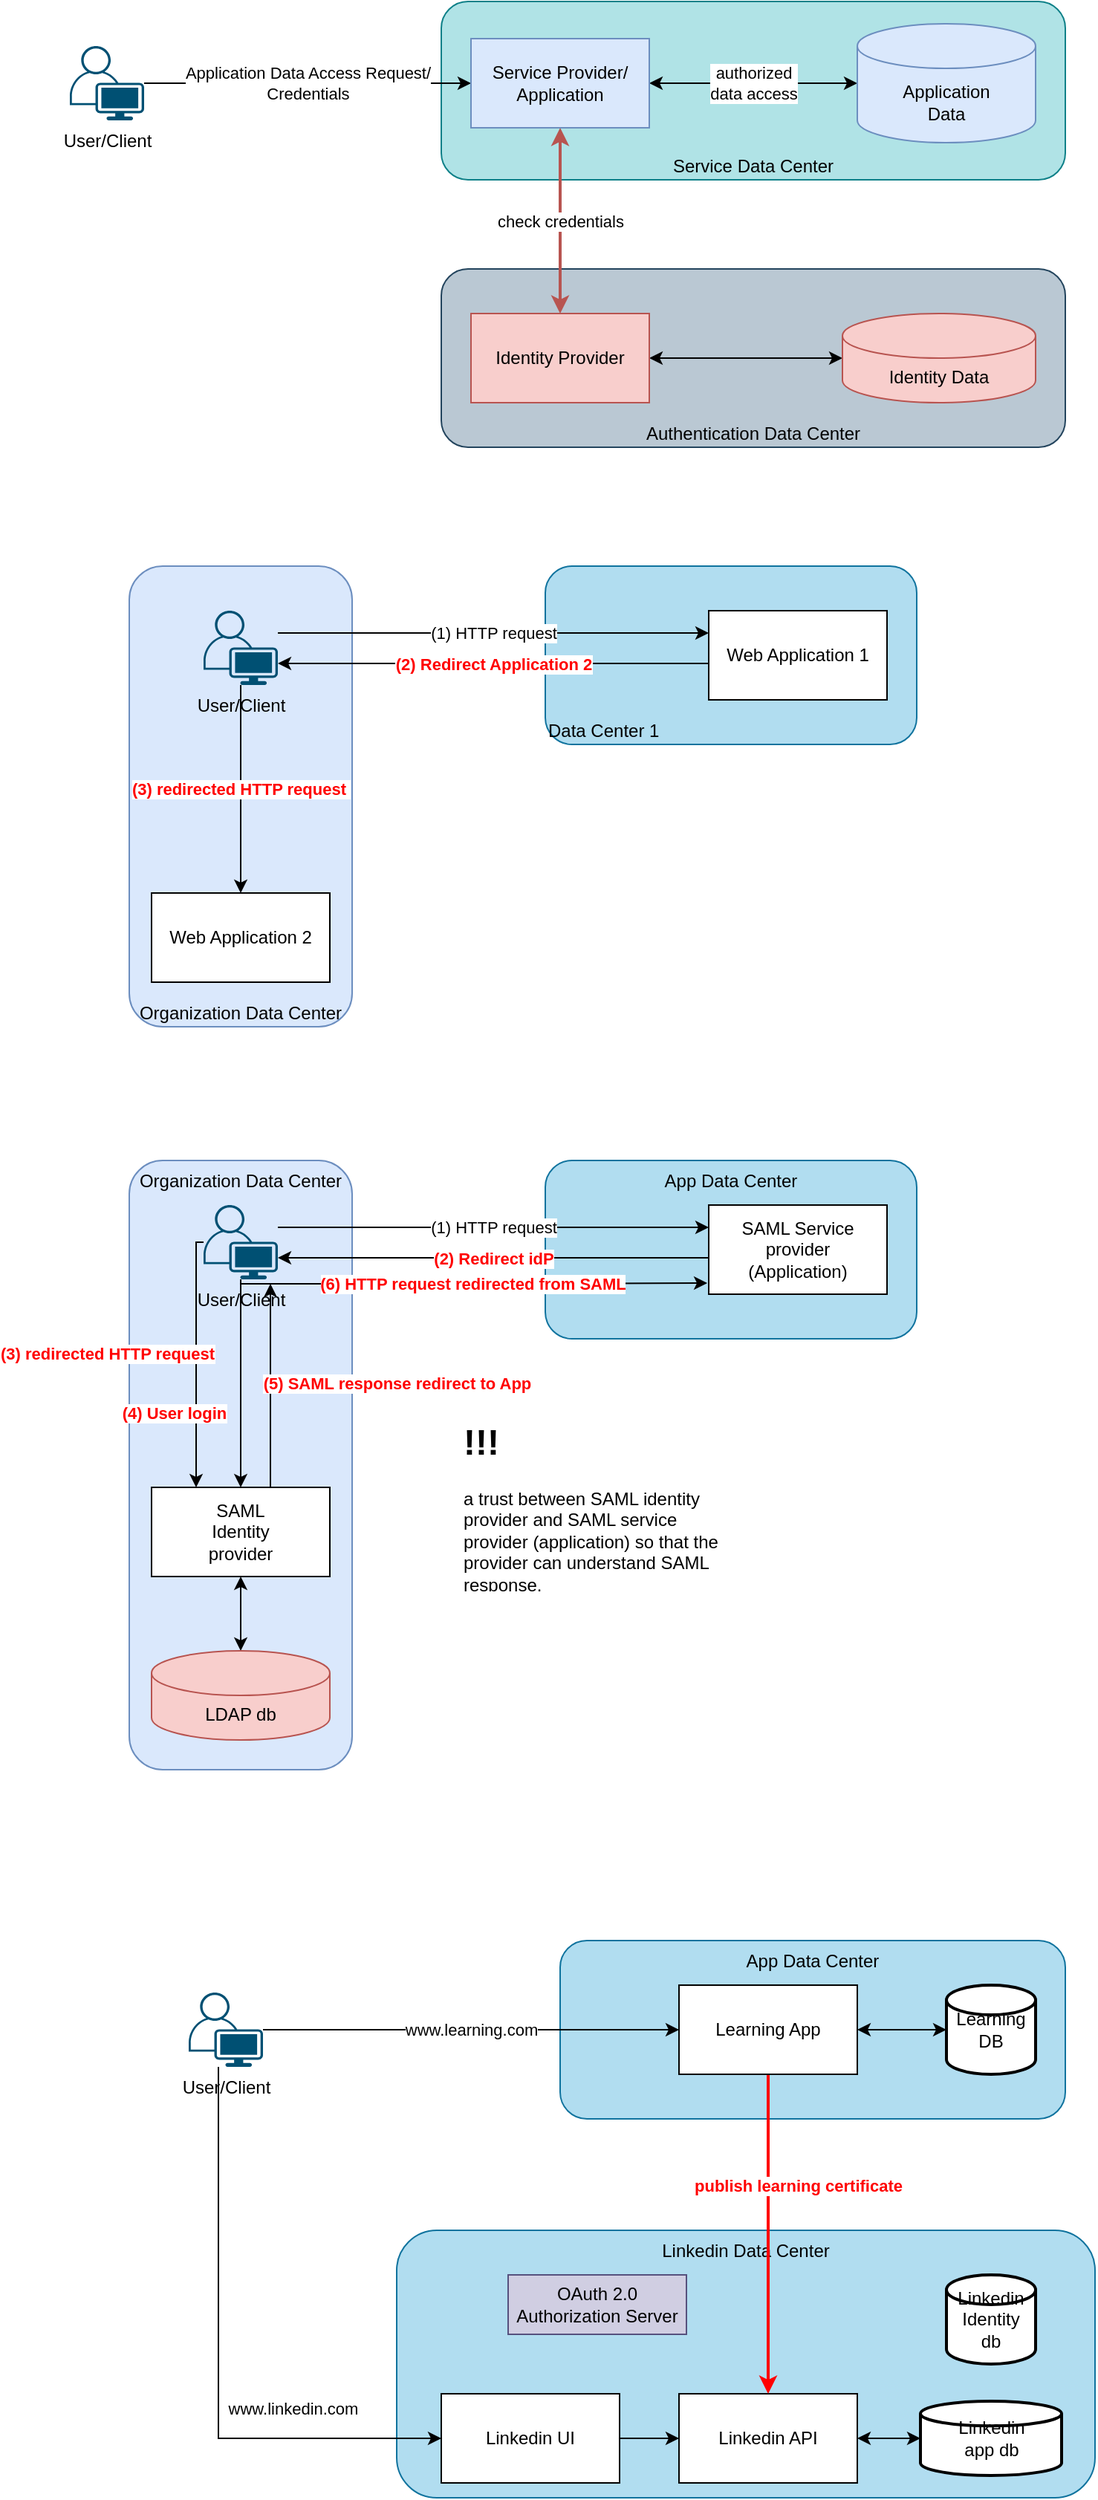 <mxfile version="21.7.5" type="device" pages="2">
  <diagram name="Page-1" id="o_UKtq4EXCgfmyv61EWB">
    <mxGraphModel dx="954" dy="592" grid="1" gridSize="10" guides="1" tooltips="1" connect="1" arrows="1" fold="1" page="1" pageScale="1" pageWidth="850" pageHeight="1100" math="0" shadow="0">
      <root>
        <mxCell id="0" />
        <mxCell id="1" parent="0" />
        <mxCell id="PxDoI1PUcP5NgiqhRPwL-16" value="Linkedin Data Center" style="rounded=1;whiteSpace=wrap;html=1;fillColor=#b1ddf0;strokeColor=#10739e;verticalAlign=top;align=center;" vertex="1" parent="1">
          <mxGeometry x="330" y="1520" width="470" height="180" as="geometry" />
        </mxCell>
        <mxCell id="PxDoI1PUcP5NgiqhRPwL-12" value="App Data Center" style="rounded=1;whiteSpace=wrap;html=1;fillColor=#b1ddf0;strokeColor=#10739e;verticalAlign=top;align=center;" vertex="1" parent="1">
          <mxGeometry x="440" y="1325" width="340" height="120" as="geometry" />
        </mxCell>
        <mxCell id="m4Xngc8BHBEE5lB-nZ08-15" value="Data Center 1" style="rounded=1;whiteSpace=wrap;html=1;fillColor=#b1ddf0;strokeColor=#10739e;verticalAlign=bottom;align=left;" parent="1" vertex="1">
          <mxGeometry x="430" y="400" width="250" height="120" as="geometry" />
        </mxCell>
        <mxCell id="m4Xngc8BHBEE5lB-nZ08-13" value="Organization Data Center" style="rounded=1;whiteSpace=wrap;html=1;fillColor=#dae8fc;strokeColor=#6c8ebf;verticalAlign=bottom;" parent="1" vertex="1">
          <mxGeometry x="150" y="400" width="150" height="310" as="geometry" />
        </mxCell>
        <mxCell id="m4Xngc8BHBEE5lB-nZ08-11" value="Authentication Data Center" style="rounded=1;whiteSpace=wrap;html=1;verticalAlign=bottom;fillColor=#bac8d3;strokeColor=#23445d;" parent="1" vertex="1">
          <mxGeometry x="360" y="200" width="420" height="120" as="geometry" />
        </mxCell>
        <mxCell id="m4Xngc8BHBEE5lB-nZ08-10" value="Service Data Center" style="rounded=1;whiteSpace=wrap;html=1;verticalAlign=bottom;fillColor=#b0e3e6;strokeColor=#0e8088;" parent="1" vertex="1">
          <mxGeometry x="360" y="20" width="420" height="120" as="geometry" />
        </mxCell>
        <mxCell id="m4Xngc8BHBEE5lB-nZ08-3" value="Application Data Access Request/&lt;br&gt;Credentials" style="edgeStyle=orthogonalEdgeStyle;rounded=0;orthogonalLoop=1;jettySize=auto;html=1;entryX=0;entryY=0.5;entryDx=0;entryDy=0;" parent="1" source="m4Xngc8BHBEE5lB-nZ08-1" target="m4Xngc8BHBEE5lB-nZ08-2" edge="1">
          <mxGeometry relative="1" as="geometry" />
        </mxCell>
        <mxCell id="m4Xngc8BHBEE5lB-nZ08-1" value="User/Client" style="points=[[0.35,0,0],[0.98,0.51,0],[1,0.71,0],[0.67,1,0],[0,0.795,0],[0,0.65,0]];verticalLabelPosition=bottom;sketch=0;html=1;verticalAlign=top;aspect=fixed;align=center;pointerEvents=1;shape=mxgraph.cisco19.user;fillColor=#005073;strokeColor=none;" parent="1" vertex="1">
          <mxGeometry x="110" y="50" width="50" height="50" as="geometry" />
        </mxCell>
        <mxCell id="m4Xngc8BHBEE5lB-nZ08-7" value="check credentials" style="edgeStyle=orthogonalEdgeStyle;rounded=0;orthogonalLoop=1;jettySize=auto;html=1;entryX=0.5;entryY=0;entryDx=0;entryDy=0;startArrow=classic;startFill=1;strokeWidth=2;fillColor=#f8cecc;strokeColor=#b85450;" parent="1" source="m4Xngc8BHBEE5lB-nZ08-2" target="m4Xngc8BHBEE5lB-nZ08-4" edge="1">
          <mxGeometry relative="1" as="geometry" />
        </mxCell>
        <mxCell id="m4Xngc8BHBEE5lB-nZ08-9" value="authorized&lt;br&gt;data access" style="edgeStyle=orthogonalEdgeStyle;rounded=0;orthogonalLoop=1;jettySize=auto;html=1;entryX=0;entryY=0.5;entryDx=0;entryDy=0;entryPerimeter=0;startArrow=classic;startFill=1;" parent="1" source="m4Xngc8BHBEE5lB-nZ08-2" target="m4Xngc8BHBEE5lB-nZ08-8" edge="1">
          <mxGeometry relative="1" as="geometry" />
        </mxCell>
        <mxCell id="m4Xngc8BHBEE5lB-nZ08-2" value="Service Provider/&lt;br&gt;Application" style="rounded=0;whiteSpace=wrap;html=1;fillColor=#dae8fc;strokeColor=#6c8ebf;" parent="1" vertex="1">
          <mxGeometry x="380" y="45" width="120" height="60" as="geometry" />
        </mxCell>
        <mxCell id="m4Xngc8BHBEE5lB-nZ08-6" style="edgeStyle=orthogonalEdgeStyle;rounded=0;orthogonalLoop=1;jettySize=auto;html=1;startArrow=classic;startFill=1;" parent="1" source="m4Xngc8BHBEE5lB-nZ08-4" target="m4Xngc8BHBEE5lB-nZ08-5" edge="1">
          <mxGeometry relative="1" as="geometry" />
        </mxCell>
        <mxCell id="m4Xngc8BHBEE5lB-nZ08-4" value="Identity Provider" style="rounded=0;whiteSpace=wrap;html=1;fillColor=#f8cecc;strokeColor=#b85450;" parent="1" vertex="1">
          <mxGeometry x="380" y="230" width="120" height="60" as="geometry" />
        </mxCell>
        <mxCell id="m4Xngc8BHBEE5lB-nZ08-5" value="Identity Data" style="shape=cylinder3;whiteSpace=wrap;html=1;boundedLbl=1;backgroundOutline=1;size=15;fillColor=#f8cecc;strokeColor=#b85450;" parent="1" vertex="1">
          <mxGeometry x="630" y="230" width="130" height="60" as="geometry" />
        </mxCell>
        <mxCell id="m4Xngc8BHBEE5lB-nZ08-8" value="Application&lt;br&gt;Data" style="shape=cylinder3;whiteSpace=wrap;html=1;boundedLbl=1;backgroundOutline=1;size=15;fillColor=#dae8fc;strokeColor=#6c8ebf;" parent="1" vertex="1">
          <mxGeometry x="640" y="35" width="120" height="80" as="geometry" />
        </mxCell>
        <mxCell id="m4Xngc8BHBEE5lB-nZ08-17" value="(1) HTTP request" style="edgeStyle=orthogonalEdgeStyle;rounded=0;orthogonalLoop=1;jettySize=auto;html=1;entryX=0;entryY=0.25;entryDx=0;entryDy=0;" parent="1" source="m4Xngc8BHBEE5lB-nZ08-12" target="m4Xngc8BHBEE5lB-nZ08-16" edge="1">
          <mxGeometry relative="1" as="geometry">
            <Array as="points">
              <mxPoint x="330" y="445" />
              <mxPoint x="330" y="445" />
            </Array>
          </mxGeometry>
        </mxCell>
        <mxCell id="m4Xngc8BHBEE5lB-nZ08-19" value="&lt;font color=&quot;#ff0000&quot;&gt;&lt;b&gt;(3) redirected HTTP request&amp;nbsp;&lt;/b&gt;&lt;/font&gt;" style="edgeStyle=orthogonalEdgeStyle;rounded=0;orthogonalLoop=1;jettySize=auto;html=1;entryX=0.5;entryY=0;entryDx=0;entryDy=0;" parent="1" source="m4Xngc8BHBEE5lB-nZ08-12" target="m4Xngc8BHBEE5lB-nZ08-14" edge="1">
          <mxGeometry relative="1" as="geometry">
            <mxPoint as="offset" />
          </mxGeometry>
        </mxCell>
        <mxCell id="m4Xngc8BHBEE5lB-nZ08-12" value="User/Client" style="points=[[0.35,0,0],[0.98,0.51,0],[1,0.71,0],[0.67,1,0],[0,0.795,0],[0,0.65,0]];verticalLabelPosition=bottom;sketch=0;html=1;verticalAlign=top;aspect=fixed;align=center;pointerEvents=1;shape=mxgraph.cisco19.user;fillColor=#005073;strokeColor=none;" parent="1" vertex="1">
          <mxGeometry x="200" y="430" width="50" height="50" as="geometry" />
        </mxCell>
        <mxCell id="m4Xngc8BHBEE5lB-nZ08-14" value="Web Application 2" style="rounded=0;whiteSpace=wrap;html=1;" parent="1" vertex="1">
          <mxGeometry x="165" y="620" width="120" height="60" as="geometry" />
        </mxCell>
        <mxCell id="m4Xngc8BHBEE5lB-nZ08-18" value="&lt;b&gt;&lt;font color=&quot;#ff0000&quot;&gt;(2) Redirect Application 2&lt;/font&gt;&lt;/b&gt;" style="edgeStyle=orthogonalEdgeStyle;rounded=0;orthogonalLoop=1;jettySize=auto;html=1;entryX=1;entryY=0.71;entryDx=0;entryDy=0;entryPerimeter=0;" parent="1" source="m4Xngc8BHBEE5lB-nZ08-16" target="m4Xngc8BHBEE5lB-nZ08-12" edge="1">
          <mxGeometry relative="1" as="geometry">
            <Array as="points">
              <mxPoint x="395" y="466" />
            </Array>
          </mxGeometry>
        </mxCell>
        <mxCell id="m4Xngc8BHBEE5lB-nZ08-16" value="Web Application 1" style="rounded=0;whiteSpace=wrap;html=1;" parent="1" vertex="1">
          <mxGeometry x="540" y="430" width="120" height="60" as="geometry" />
        </mxCell>
        <mxCell id="m4Xngc8BHBEE5lB-nZ08-20" value="App Data Center" style="rounded=1;whiteSpace=wrap;html=1;fillColor=#b1ddf0;strokeColor=#10739e;verticalAlign=top;align=center;" parent="1" vertex="1">
          <mxGeometry x="430" y="800" width="250" height="120" as="geometry" />
        </mxCell>
        <mxCell id="m4Xngc8BHBEE5lB-nZ08-21" value="Organization Data Center" style="rounded=1;whiteSpace=wrap;html=1;fillColor=#dae8fc;strokeColor=#6c8ebf;verticalAlign=top;" parent="1" vertex="1">
          <mxGeometry x="150" y="800" width="150" height="410" as="geometry" />
        </mxCell>
        <mxCell id="m4Xngc8BHBEE5lB-nZ08-22" value="(1) HTTP request" style="edgeStyle=orthogonalEdgeStyle;rounded=0;orthogonalLoop=1;jettySize=auto;html=1;entryX=0;entryY=0.25;entryDx=0;entryDy=0;" parent="1" source="m4Xngc8BHBEE5lB-nZ08-24" target="m4Xngc8BHBEE5lB-nZ08-27" edge="1">
          <mxGeometry relative="1" as="geometry">
            <Array as="points">
              <mxPoint x="330" y="845" />
              <mxPoint x="330" y="845" />
            </Array>
          </mxGeometry>
        </mxCell>
        <mxCell id="PxDoI1PUcP5NgiqhRPwL-5" value="&lt;b&gt;&lt;font color=&quot;#ff0000&quot;&gt;(6) HTTP request redirected from SAML&lt;/font&gt;&lt;/b&gt;" style="edgeStyle=orthogonalEdgeStyle;rounded=0;orthogonalLoop=1;jettySize=auto;html=1;entryX=-0.008;entryY=0.875;entryDx=0;entryDy=0;entryPerimeter=0;" edge="1" parent="1" source="m4Xngc8BHBEE5lB-nZ08-24" target="m4Xngc8BHBEE5lB-nZ08-27">
          <mxGeometry relative="1" as="geometry">
            <Array as="points">
              <mxPoint x="225" y="883" />
              <mxPoint x="395" y="883" />
            </Array>
          </mxGeometry>
        </mxCell>
        <mxCell id="PxDoI1PUcP5NgiqhRPwL-7" style="edgeStyle=orthogonalEdgeStyle;rounded=0;orthogonalLoop=1;jettySize=auto;html=1;entryX=0.25;entryY=0;entryDx=0;entryDy=0;" edge="1" parent="1" source="m4Xngc8BHBEE5lB-nZ08-24" target="m4Xngc8BHBEE5lB-nZ08-25">
          <mxGeometry relative="1" as="geometry">
            <Array as="points">
              <mxPoint x="195" y="855" />
            </Array>
          </mxGeometry>
        </mxCell>
        <mxCell id="PxDoI1PUcP5NgiqhRPwL-8" value="&lt;b&gt;&lt;font color=&quot;#ff0000&quot;&gt;(3) redirected HTTP request&lt;/font&gt;&lt;/b&gt;" style="edgeLabel;html=1;align=center;verticalAlign=middle;resizable=0;points=[];" vertex="1" connectable="0" parent="PxDoI1PUcP5NgiqhRPwL-7">
          <mxGeometry x="0.4" y="4" relative="1" as="geometry">
            <mxPoint x="-64" y="-39" as="offset" />
          </mxGeometry>
        </mxCell>
        <mxCell id="PxDoI1PUcP5NgiqhRPwL-9" value="&lt;b&gt;&lt;font color=&quot;#ff0000&quot;&gt;(4) User login&lt;/font&gt;&lt;/b&gt;" style="edgeStyle=orthogonalEdgeStyle;rounded=0;orthogonalLoop=1;jettySize=auto;html=1;entryX=0.5;entryY=0;entryDx=0;entryDy=0;" edge="1" parent="1" source="m4Xngc8BHBEE5lB-nZ08-24" target="m4Xngc8BHBEE5lB-nZ08-25">
          <mxGeometry x="0.286" y="-45" relative="1" as="geometry">
            <mxPoint as="offset" />
          </mxGeometry>
        </mxCell>
        <mxCell id="m4Xngc8BHBEE5lB-nZ08-24" value="User/Client" style="points=[[0.35,0,0],[0.98,0.51,0],[1,0.71,0],[0.67,1,0],[0,0.795,0],[0,0.65,0]];verticalLabelPosition=bottom;sketch=0;html=1;verticalAlign=top;aspect=fixed;align=center;pointerEvents=1;shape=mxgraph.cisco19.user;fillColor=#005073;strokeColor=none;" parent="1" vertex="1">
          <mxGeometry x="200" y="830" width="50" height="50" as="geometry" />
        </mxCell>
        <mxCell id="PxDoI1PUcP5NgiqhRPwL-2" style="edgeStyle=orthogonalEdgeStyle;rounded=0;orthogonalLoop=1;jettySize=auto;html=1;entryX=0.5;entryY=0;entryDx=0;entryDy=0;entryPerimeter=0;startArrow=classic;startFill=1;" edge="1" parent="1" source="m4Xngc8BHBEE5lB-nZ08-25" target="PxDoI1PUcP5NgiqhRPwL-1">
          <mxGeometry relative="1" as="geometry" />
        </mxCell>
        <mxCell id="PxDoI1PUcP5NgiqhRPwL-10" value="&lt;b&gt;&lt;font color=&quot;#ff0000&quot;&gt;(5) SAML response redirect to App&lt;/font&gt;&lt;/b&gt;" style="edgeStyle=orthogonalEdgeStyle;rounded=0;orthogonalLoop=1;jettySize=auto;html=1;entryX=0.9;entryY=1.06;entryDx=0;entryDy=0;entryPerimeter=0;" edge="1" parent="1" source="m4Xngc8BHBEE5lB-nZ08-25" target="m4Xngc8BHBEE5lB-nZ08-24">
          <mxGeometry x="0.022" y="-85" relative="1" as="geometry">
            <Array as="points">
              <mxPoint x="245" y="990" />
              <mxPoint x="245" y="990" />
            </Array>
            <mxPoint as="offset" />
          </mxGeometry>
        </mxCell>
        <mxCell id="m4Xngc8BHBEE5lB-nZ08-25" value="SAML&lt;br&gt;Identity&lt;br&gt;provider" style="rounded=0;whiteSpace=wrap;html=1;" parent="1" vertex="1">
          <mxGeometry x="165" y="1020" width="120" height="60" as="geometry" />
        </mxCell>
        <mxCell id="m4Xngc8BHBEE5lB-nZ08-26" value="&lt;b&gt;&lt;font color=&quot;#ff0000&quot;&gt;(2) Redirect idP&lt;/font&gt;&lt;/b&gt;" style="edgeStyle=orthogonalEdgeStyle;rounded=0;orthogonalLoop=1;jettySize=auto;html=1;entryX=1;entryY=0.71;entryDx=0;entryDy=0;entryPerimeter=0;" parent="1" source="m4Xngc8BHBEE5lB-nZ08-27" target="m4Xngc8BHBEE5lB-nZ08-24" edge="1">
          <mxGeometry relative="1" as="geometry">
            <Array as="points">
              <mxPoint x="395" y="866" />
            </Array>
          </mxGeometry>
        </mxCell>
        <mxCell id="m4Xngc8BHBEE5lB-nZ08-27" value="SAML Service provider&lt;br&gt;(Application)" style="rounded=0;whiteSpace=wrap;html=1;" parent="1" vertex="1">
          <mxGeometry x="540" y="830" width="120" height="60" as="geometry" />
        </mxCell>
        <mxCell id="PxDoI1PUcP5NgiqhRPwL-1" value="LDAP db" style="shape=cylinder3;whiteSpace=wrap;html=1;boundedLbl=1;backgroundOutline=1;size=15;fillColor=#f8cecc;strokeColor=#b85450;" vertex="1" parent="1">
          <mxGeometry x="165" y="1130" width="120" height="60" as="geometry" />
        </mxCell>
        <mxCell id="PxDoI1PUcP5NgiqhRPwL-6" value="&lt;h1&gt;!!!&lt;/h1&gt;&lt;p&gt;a trust between SAML identity provider and SAML service provider (application) so that the provider can understand SAML response.&lt;/p&gt;" style="text;html=1;strokeColor=none;fillColor=none;spacing=5;spacingTop=-20;whiteSpace=wrap;overflow=hidden;rounded=0;" vertex="1" parent="1">
          <mxGeometry x="370" y="970" width="190" height="120" as="geometry" />
        </mxCell>
        <mxCell id="PxDoI1PUcP5NgiqhRPwL-25" value="www.learning.com" style="edgeStyle=orthogonalEdgeStyle;rounded=0;orthogonalLoop=1;jettySize=auto;html=1;entryX=0;entryY=0.5;entryDx=0;entryDy=0;" edge="1" parent="1" source="PxDoI1PUcP5NgiqhRPwL-11" target="PxDoI1PUcP5NgiqhRPwL-13">
          <mxGeometry relative="1" as="geometry" />
        </mxCell>
        <mxCell id="PxDoI1PUcP5NgiqhRPwL-26" value="www.linkedin.com" style="edgeStyle=orthogonalEdgeStyle;rounded=0;orthogonalLoop=1;jettySize=auto;html=1;entryX=0;entryY=0.5;entryDx=0;entryDy=0;" edge="1" parent="1" source="PxDoI1PUcP5NgiqhRPwL-11" target="PxDoI1PUcP5NgiqhRPwL-23">
          <mxGeometry x="0.5" y="20" relative="1" as="geometry">
            <Array as="points">
              <mxPoint x="210" y="1660" />
            </Array>
            <mxPoint as="offset" />
          </mxGeometry>
        </mxCell>
        <mxCell id="PxDoI1PUcP5NgiqhRPwL-11" value="User/Client" style="points=[[0.35,0,0],[0.98,0.51,0],[1,0.71,0],[0.67,1,0],[0,0.795,0],[0,0.65,0]];verticalLabelPosition=bottom;sketch=0;html=1;verticalAlign=top;aspect=fixed;align=center;pointerEvents=1;shape=mxgraph.cisco19.user;fillColor=#005073;strokeColor=none;" vertex="1" parent="1">
          <mxGeometry x="190" y="1360" width="50" height="50" as="geometry" />
        </mxCell>
        <mxCell id="PxDoI1PUcP5NgiqhRPwL-15" style="edgeStyle=orthogonalEdgeStyle;rounded=0;orthogonalLoop=1;jettySize=auto;html=1;entryX=0;entryY=0.5;entryDx=0;entryDy=0;entryPerimeter=0;startArrow=classic;startFill=1;" edge="1" parent="1" source="PxDoI1PUcP5NgiqhRPwL-13" target="PxDoI1PUcP5NgiqhRPwL-14">
          <mxGeometry relative="1" as="geometry" />
        </mxCell>
        <mxCell id="PxDoI1PUcP5NgiqhRPwL-14" value="Learning&lt;br&gt;DB" style="strokeWidth=2;html=1;shape=mxgraph.flowchart.database;whiteSpace=wrap;" vertex="1" parent="1">
          <mxGeometry x="700" y="1355" width="60" height="60" as="geometry" />
        </mxCell>
        <mxCell id="PxDoI1PUcP5NgiqhRPwL-22" style="edgeStyle=orthogonalEdgeStyle;rounded=0;orthogonalLoop=1;jettySize=auto;html=1;entryX=0;entryY=0.5;entryDx=0;entryDy=0;entryPerimeter=0;startArrow=classic;startFill=1;" edge="1" parent="1" source="PxDoI1PUcP5NgiqhRPwL-18" target="PxDoI1PUcP5NgiqhRPwL-20">
          <mxGeometry relative="1" as="geometry" />
        </mxCell>
        <mxCell id="PxDoI1PUcP5NgiqhRPwL-18" value="Linkedin API" style="rounded=0;whiteSpace=wrap;html=1;" vertex="1" parent="1">
          <mxGeometry x="520" y="1630" width="120" height="60" as="geometry" />
        </mxCell>
        <mxCell id="PxDoI1PUcP5NgiqhRPwL-19" value="Linkedin&lt;br&gt;Identity&lt;br&gt;db" style="strokeWidth=2;html=1;shape=mxgraph.flowchart.database;whiteSpace=wrap;" vertex="1" parent="1">
          <mxGeometry x="700" y="1550" width="60" height="60" as="geometry" />
        </mxCell>
        <mxCell id="PxDoI1PUcP5NgiqhRPwL-20" value="Linkedin&lt;br&gt;app db" style="strokeWidth=2;html=1;shape=mxgraph.flowchart.database;whiteSpace=wrap;" vertex="1" parent="1">
          <mxGeometry x="682.5" y="1635" width="95" height="50" as="geometry" />
        </mxCell>
        <mxCell id="PxDoI1PUcP5NgiqhRPwL-21" value="&lt;b&gt;&lt;font color=&quot;#ff0000&quot;&gt;publish learning certificate&lt;/font&gt;&lt;/b&gt;" style="edgeStyle=orthogonalEdgeStyle;rounded=0;orthogonalLoop=1;jettySize=auto;html=1;strokeWidth=2;strokeColor=#FF0000;" edge="1" parent="1" source="PxDoI1PUcP5NgiqhRPwL-13" target="PxDoI1PUcP5NgiqhRPwL-18">
          <mxGeometry x="-0.302" y="20" relative="1" as="geometry">
            <mxPoint as="offset" />
          </mxGeometry>
        </mxCell>
        <mxCell id="PxDoI1PUcP5NgiqhRPwL-13" value="Learning App" style="rounded=0;whiteSpace=wrap;html=1;" vertex="1" parent="1">
          <mxGeometry x="520" y="1355" width="120" height="60" as="geometry" />
        </mxCell>
        <mxCell id="PxDoI1PUcP5NgiqhRPwL-24" style="edgeStyle=orthogonalEdgeStyle;rounded=0;orthogonalLoop=1;jettySize=auto;html=1;entryX=0;entryY=0.5;entryDx=0;entryDy=0;" edge="1" parent="1" source="PxDoI1PUcP5NgiqhRPwL-23" target="PxDoI1PUcP5NgiqhRPwL-18">
          <mxGeometry relative="1" as="geometry" />
        </mxCell>
        <mxCell id="PxDoI1PUcP5NgiqhRPwL-23" value="Linkedin UI" style="rounded=0;whiteSpace=wrap;html=1;" vertex="1" parent="1">
          <mxGeometry x="360" y="1630" width="120" height="60" as="geometry" />
        </mxCell>
        <mxCell id="PxDoI1PUcP5NgiqhRPwL-27" value="OAuth 2.0&lt;br&gt;Authorization Server" style="rounded=0;whiteSpace=wrap;html=1;fillColor=#d0cee2;strokeColor=#56517e;" vertex="1" parent="1">
          <mxGeometry x="405" y="1550" width="120" height="40" as="geometry" />
        </mxCell>
      </root>
    </mxGraphModel>
  </diagram>
  <diagram id="lPAbWJnHNHZqox1zwJde" name="Page-2">
    <mxGraphModel dx="954" dy="-508" grid="1" gridSize="10" guides="1" tooltips="1" connect="1" arrows="1" fold="1" page="1" pageScale="1" pageWidth="850" pageHeight="1100" math="0" shadow="0">
      <root>
        <mxCell id="0" />
        <mxCell id="1" parent="0" />
        <mxCell id="kNpcf7IsgYrJ3FP-1oaR-1" value="User Agent" style="points=[[0.35,0,0],[0.98,0.51,0],[1,0.71,0],[0.67,1,0],[0,0.795,0],[0,0.65,0]];verticalLabelPosition=bottom;sketch=0;html=1;verticalAlign=top;aspect=fixed;align=center;pointerEvents=1;shape=mxgraph.cisco19.user;fillColor=#005073;strokeColor=none;" vertex="1" parent="1">
          <mxGeometry x="60" y="1150" width="50" height="50" as="geometry" />
        </mxCell>
        <mxCell id="kNpcf7IsgYrJ3FP-1oaR-2" value="Application" style="image;html=1;image=img/lib/clip_art/computers/Virtual_Application_128x128.png" vertex="1" parent="1">
          <mxGeometry x="260" y="1135" width="80" height="80" as="geometry" />
        </mxCell>
        <mxCell id="kNpcf7IsgYrJ3FP-1oaR-3" value="Authorization Server" style="image;aspect=fixed;html=1;points=[];align=center;fontSize=12;image=img/lib/azure2/security/Conditional_Access.svg;" vertex="1" parent="1">
          <mxGeometry x="520" y="1150" width="56.0" height="68" as="geometry" />
        </mxCell>
        <mxCell id="kNpcf7IsgYrJ3FP-1oaR-4" value="API" style="sketch=0;outlineConnect=0;fontColor=#232F3E;gradientColor=none;fillColor=#232F3D;strokeColor=none;dashed=0;verticalLabelPosition=bottom;verticalAlign=top;align=center;html=1;fontSize=12;fontStyle=0;aspect=fixed;pointerEvents=1;shape=mxgraph.aws4.servers;" vertex="1" parent="1">
          <mxGeometry x="760" y="1150" width="78" height="78" as="geometry" />
        </mxCell>
        <mxCell id="kNpcf7IsgYrJ3FP-1oaR-5" value="" style="endArrow=none;dashed=1;html=1;dashPattern=1 3;strokeWidth=2;rounded=0;" edge="1" parent="1" target="kNpcf7IsgYrJ3FP-1oaR-1">
          <mxGeometry width="50" height="50" relative="1" as="geometry">
            <mxPoint x="85" y="1640" as="sourcePoint" />
            <mxPoint x="110" y="1240" as="targetPoint" />
          </mxGeometry>
        </mxCell>
        <mxCell id="kNpcf7IsgYrJ3FP-1oaR-6" value="" style="endArrow=none;dashed=1;html=1;dashPattern=1 3;strokeWidth=2;rounded=0;entryX=0.5;entryY=1;entryDx=0;entryDy=0;" edge="1" parent="1" source="kNpcf7IsgYrJ3FP-1oaR-11" target="kNpcf7IsgYrJ3FP-1oaR-2">
          <mxGeometry width="50" height="50" relative="1" as="geometry">
            <mxPoint x="299.5" y="1445" as="sourcePoint" />
            <mxPoint x="299.5" y="1215" as="targetPoint" />
          </mxGeometry>
        </mxCell>
        <mxCell id="kNpcf7IsgYrJ3FP-1oaR-7" value="" style="endArrow=none;dashed=1;html=1;dashPattern=1 3;strokeWidth=2;rounded=0;" edge="1" parent="1" target="kNpcf7IsgYrJ3FP-1oaR-3">
          <mxGeometry width="50" height="50" relative="1" as="geometry">
            <mxPoint x="540" y="1640" as="sourcePoint" />
            <mxPoint x="547.5" y="1218" as="targetPoint" />
          </mxGeometry>
        </mxCell>
        <mxCell id="kNpcf7IsgYrJ3FP-1oaR-8" value="" style="endArrow=none;dashed=1;html=1;dashPattern=1 3;strokeWidth=2;rounded=0;" edge="1" parent="1">
          <mxGeometry width="50" height="50" relative="1" as="geometry">
            <mxPoint x="799" y="1720" as="sourcePoint" />
            <mxPoint x="798.5" y="1228" as="targetPoint" />
          </mxGeometry>
        </mxCell>
        <mxCell id="kNpcf7IsgYrJ3FP-1oaR-9" value="I&#39;d like to sign in" style="endArrow=classic;html=1;rounded=0;" edge="1" parent="1">
          <mxGeometry width="50" height="50" relative="1" as="geometry">
            <mxPoint x="100" y="1270" as="sourcePoint" />
            <mxPoint x="280" y="1270" as="targetPoint" />
          </mxGeometry>
        </mxCell>
        <mxCell id="kNpcf7IsgYrJ3FP-1oaR-12" value="generate a secret and hash" style="html=1;align=left;spacingLeft=2;endArrow=block;rounded=0;edgeStyle=orthogonalEdgeStyle;curved=0;rounded=0;" edge="1" target="kNpcf7IsgYrJ3FP-1oaR-11" parent="1">
          <mxGeometry relative="1" as="geometry">
            <mxPoint x="295" y="1280" as="sourcePoint" />
            <Array as="points">
              <mxPoint x="325" y="1280" />
              <mxPoint x="325" y="1310" />
            </Array>
          </mxGeometry>
        </mxCell>
        <mxCell id="kNpcf7IsgYrJ3FP-1oaR-13" value="" style="endArrow=none;dashed=1;html=1;dashPattern=1 3;strokeWidth=2;rounded=0;entryX=0.5;entryY=1;entryDx=0;entryDy=0;" edge="1" parent="1" target="kNpcf7IsgYrJ3FP-1oaR-11">
          <mxGeometry width="50" height="50" relative="1" as="geometry">
            <mxPoint x="300" y="1720" as="sourcePoint" />
            <mxPoint x="300" y="1215" as="targetPoint" />
          </mxGeometry>
        </mxCell>
        <mxCell id="kNpcf7IsgYrJ3FP-1oaR-11" value="" style="html=1;points=[[0,0,0,0,5],[0,1,0,0,-5],[1,0,0,0,5],[1,1,0,0,-5]];perimeter=orthogonalPerimeter;outlineConnect=0;targetShapes=umlLifeline;portConstraint=eastwest;newEdgeStyle={&quot;curved&quot;:0,&quot;rounded&quot;:0};" vertex="1" parent="1">
          <mxGeometry x="295" y="1300" width="10" height="40" as="geometry" />
        </mxCell>
        <mxCell id="kNpcf7IsgYrJ3FP-1oaR-14" value="use this hash and grant me access: redirect" style="endArrow=none;html=1;rounded=0;startArrow=classic;startFill=1;endFill=0;" edge="1" parent="1">
          <mxGeometry y="10" width="50" height="50" relative="1" as="geometry">
            <mxPoint x="100" y="1360" as="sourcePoint" />
            <mxPoint x="280" y="1360" as="targetPoint" />
            <mxPoint as="offset" />
          </mxGeometry>
        </mxCell>
        <mxCell id="kNpcf7IsgYrJ3FP-1oaR-15" value="I&#39;d like to sign in for this app, with this hash" style="endArrow=classic;html=1;rounded=0;" edge="1" parent="1">
          <mxGeometry width="50" height="50" relative="1" as="geometry">
            <mxPoint x="100" y="1400" as="sourcePoint" />
            <mxPoint x="520" y="1400" as="targetPoint" />
          </mxGeometry>
        </mxCell>
        <mxCell id="kNpcf7IsgYrJ3FP-1oaR-17" value="prompt login window with user consent" style="html=1;align=left;spacingLeft=2;endArrow=block;rounded=0;edgeStyle=orthogonalEdgeStyle;curved=0;rounded=0;" edge="1" parent="1" target="kNpcf7IsgYrJ3FP-1oaR-18">
          <mxGeometry relative="1" as="geometry">
            <mxPoint x="540" y="1410" as="sourcePoint" />
            <Array as="points">
              <mxPoint x="570" y="1410" />
              <mxPoint x="570" y="1440" />
            </Array>
          </mxGeometry>
        </mxCell>
        <mxCell id="kNpcf7IsgYrJ3FP-1oaR-18" value="" style="html=1;points=[[0,0,0,0,5],[0,1,0,0,-5],[1,0,0,0,5],[1,1,0,0,-5]];perimeter=orthogonalPerimeter;outlineConnect=0;targetShapes=umlLifeline;portConstraint=eastwest;newEdgeStyle={&quot;curved&quot;:0,&quot;rounded&quot;:0};" vertex="1" parent="1">
          <mxGeometry x="540" y="1430" width="10" height="40" as="geometry" />
        </mxCell>
        <mxCell id="kNpcf7IsgYrJ3FP-1oaR-19" value="login with username/password" style="endArrow=classic;html=1;rounded=0;" edge="1" parent="1">
          <mxGeometry width="50" height="50" relative="1" as="geometry">
            <mxPoint x="100" y="1470" as="sourcePoint" />
            <mxPoint x="520" y="1470" as="targetPoint" />
          </mxGeometry>
        </mxCell>
        <mxCell id="kNpcf7IsgYrJ3FP-1oaR-20" value="here is a temp code the app can use" style="endArrow=none;html=1;rounded=0;startArrow=classic;startFill=1;endFill=0;" edge="1" parent="1">
          <mxGeometry y="10" width="50" height="50" relative="1" as="geometry">
            <mxPoint x="100" y="1520" as="sourcePoint" />
            <mxPoint x="520" y="1520" as="targetPoint" />
            <mxPoint as="offset" />
          </mxGeometry>
        </mxCell>
        <mxCell id="kNpcf7IsgYrJ3FP-1oaR-22" value="Use this temp code" style="endArrow=classic;html=1;rounded=0;" edge="1" parent="1">
          <mxGeometry width="50" height="50" relative="1" as="geometry">
            <mxPoint x="100" y="1560" as="sourcePoint" />
            <mxPoint x="280" y="1560" as="targetPoint" />
          </mxGeometry>
        </mxCell>
        <mxCell id="kNpcf7IsgYrJ3FP-1oaR-23" value="temp code + secret, get token" style="endArrow=classic;html=1;rounded=0;" edge="1" parent="1">
          <mxGeometry width="50" height="50" relative="1" as="geometry">
            <mxPoint x="310" y="1590" as="sourcePoint" />
            <mxPoint x="520" y="1590" as="targetPoint" />
          </mxGeometry>
        </mxCell>
        <mxCell id="kNpcf7IsgYrJ3FP-1oaR-24" value="verify the code, the secret vs hash" style="html=1;align=left;spacingLeft=2;endArrow=block;rounded=0;edgeStyle=orthogonalEdgeStyle;curved=0;rounded=0;" edge="1" parent="1" target="kNpcf7IsgYrJ3FP-1oaR-25">
          <mxGeometry relative="1" as="geometry">
            <mxPoint x="533" y="1600" as="sourcePoint" />
            <Array as="points">
              <mxPoint x="563" y="1600" />
              <mxPoint x="563" y="1630" />
            </Array>
          </mxGeometry>
        </mxCell>
        <mxCell id="kNpcf7IsgYrJ3FP-1oaR-25" value="" style="html=1;points=[[0,0,0,0,5],[0,1,0,0,-5],[1,0,0,0,5],[1,1,0,0,-5]];perimeter=orthogonalPerimeter;outlineConnect=0;targetShapes=umlLifeline;portConstraint=eastwest;newEdgeStyle={&quot;curved&quot;:0,&quot;rounded&quot;:0};" vertex="1" parent="1">
          <mxGeometry x="533" y="1620" width="10" height="40" as="geometry" />
        </mxCell>
        <mxCell id="kNpcf7IsgYrJ3FP-1oaR-26" value="access token" style="endArrow=none;html=1;rounded=0;startArrow=classic;startFill=1;endFill=0;" edge="1" parent="1">
          <mxGeometry y="10" width="50" height="50" relative="1" as="geometry">
            <mxPoint x="320" y="1670" as="sourcePoint" />
            <mxPoint x="520" y="1670" as="targetPoint" />
            <mxPoint as="offset" />
          </mxGeometry>
        </mxCell>
        <mxCell id="kNpcf7IsgYrJ3FP-1oaR-27" value="API call with access token" style="endArrow=classic;html=1;rounded=0;" edge="1" parent="1">
          <mxGeometry width="50" height="50" relative="1" as="geometry">
            <mxPoint x="320" y="1710" as="sourcePoint" />
            <mxPoint x="760" y="1710" as="targetPoint" />
          </mxGeometry>
        </mxCell>
      </root>
    </mxGraphModel>
  </diagram>
</mxfile>

